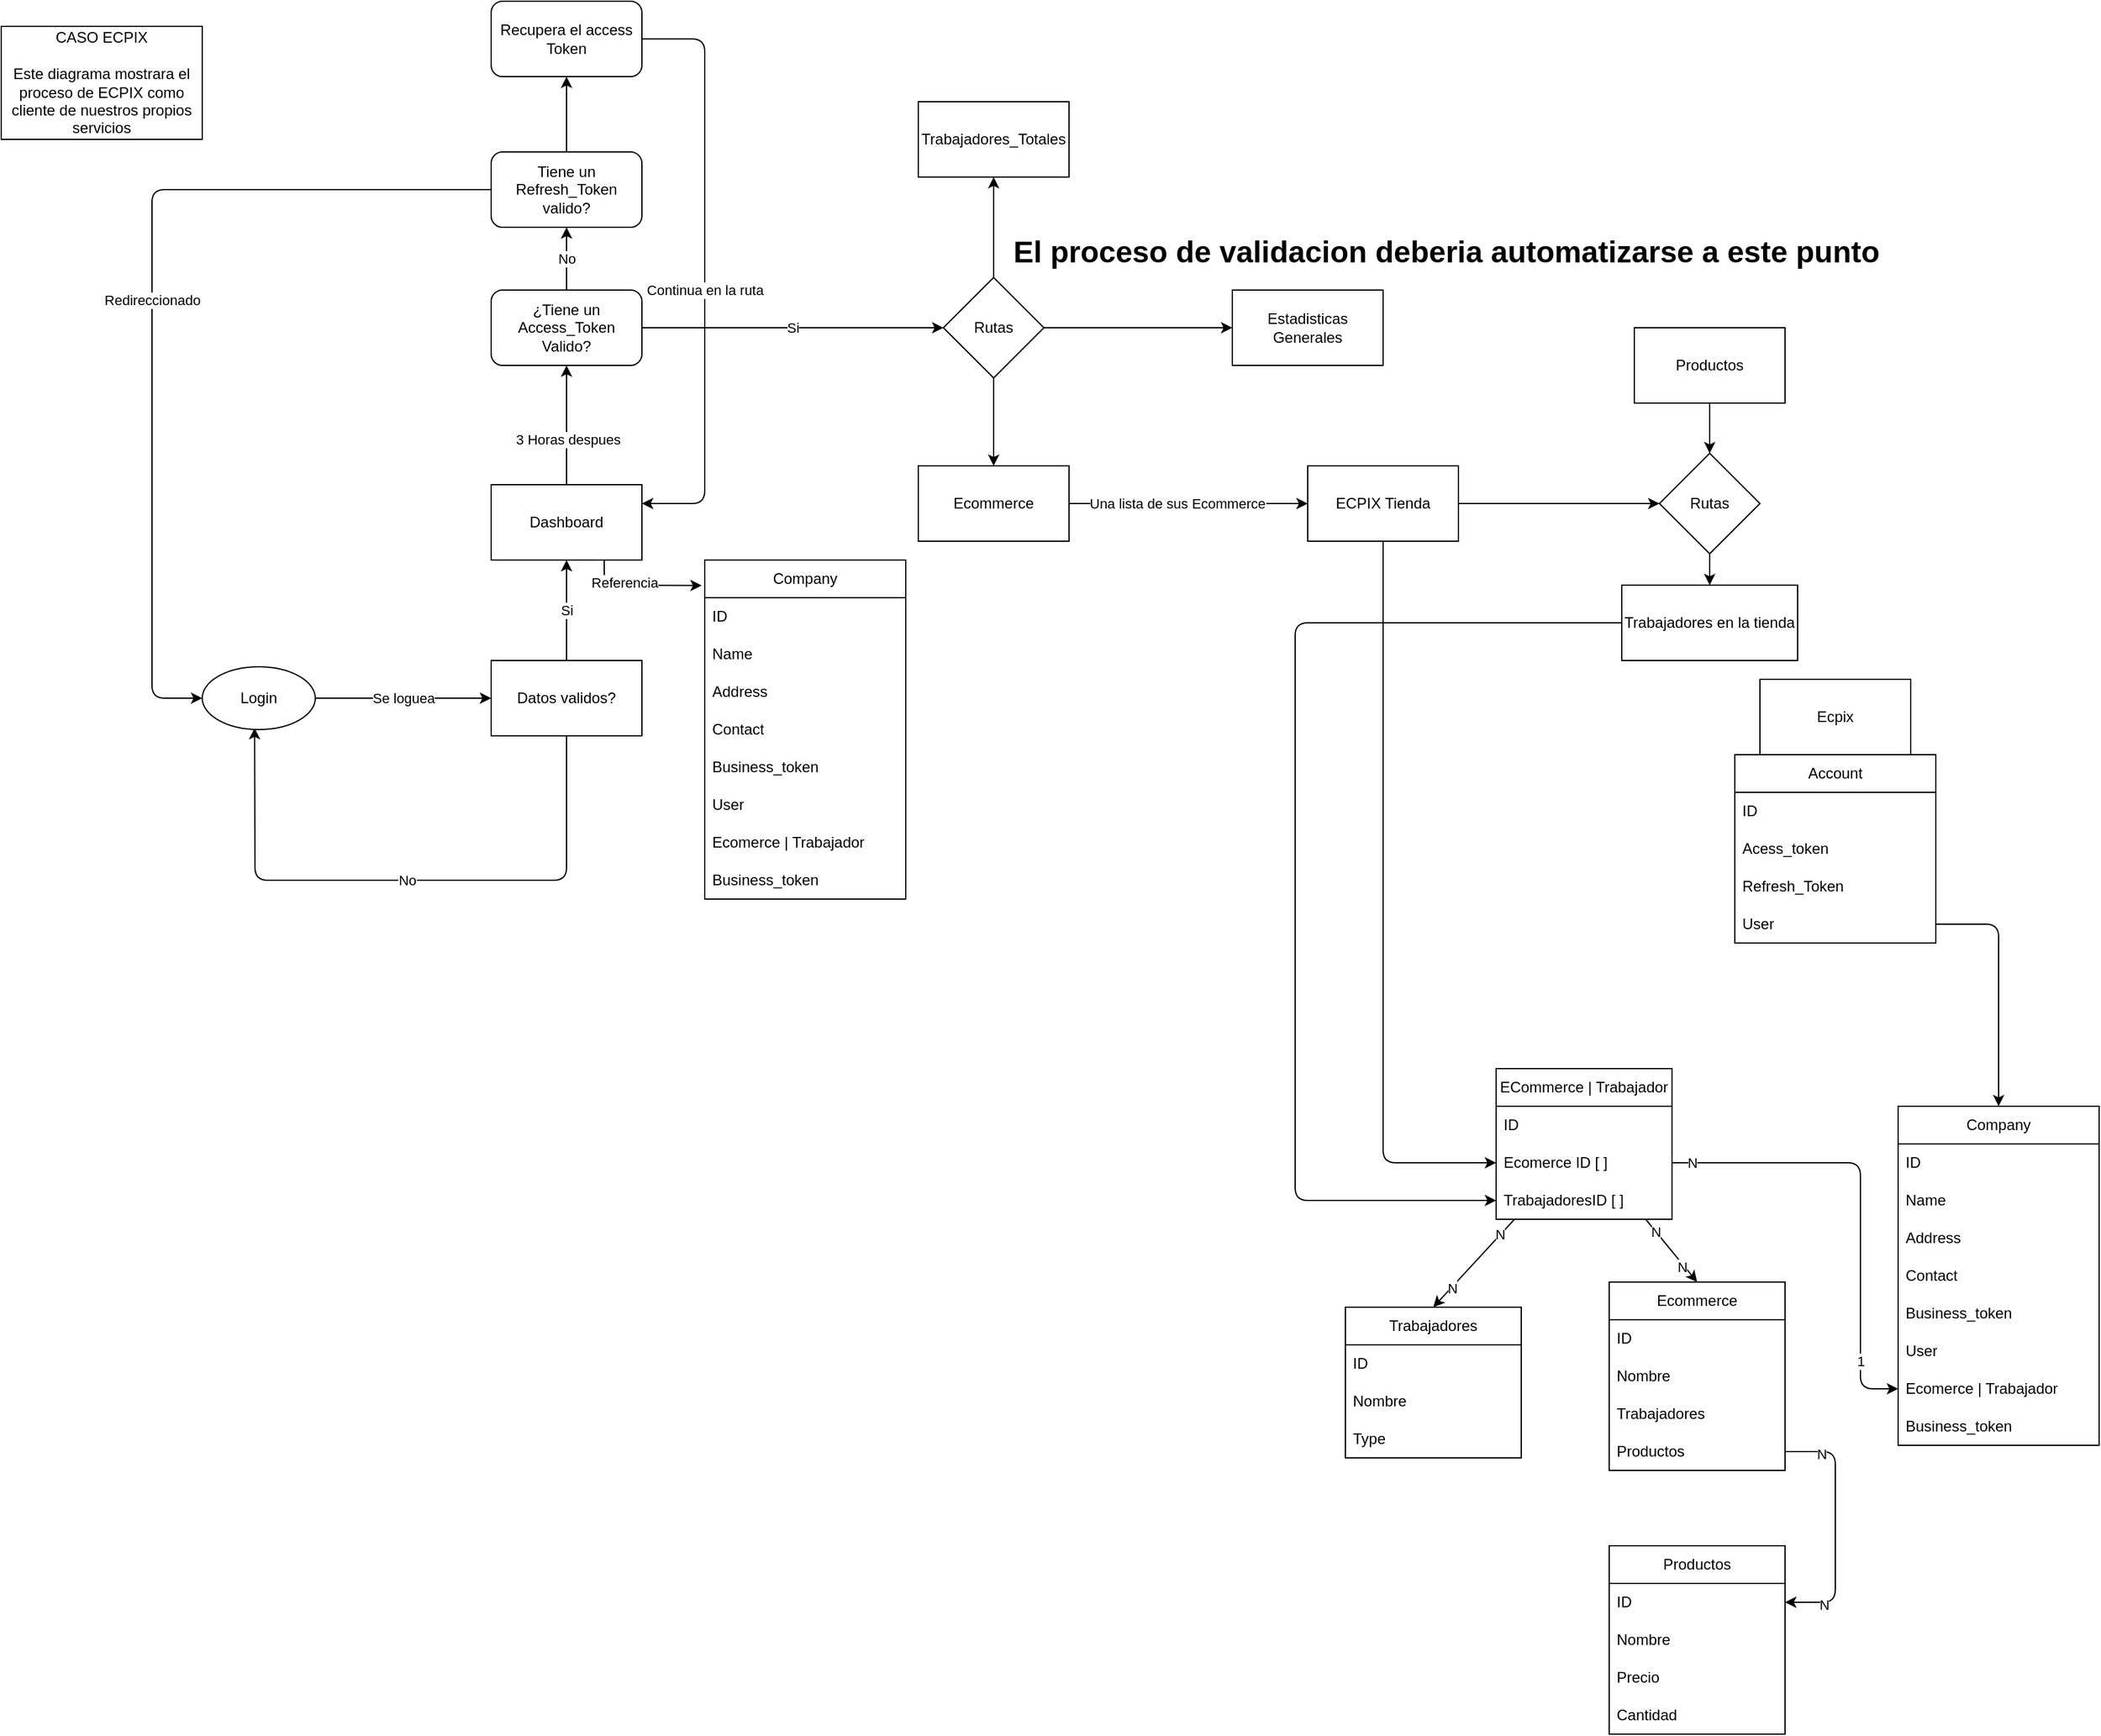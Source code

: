 <mxfile>
    <diagram id="ZExrbsLXco8p7pr_IWWd" name="Page-1">
        <mxGraphModel dx="2710" dy="1712" grid="1" gridSize="10" guides="1" tooltips="1" connect="1" arrows="1" fold="1" page="0" pageScale="1" pageWidth="850" pageHeight="1100" math="0" shadow="0">
            <root>
                <mxCell id="0"/>
                <mxCell id="1" parent="0"/>
                <mxCell id="4" value="CASO ECPIX&lt;br&gt;&lt;br&gt;Este diagrama mostrara el proceso de ECPIX como cliente de nuestros propios servicios" style="rounded=0;whiteSpace=wrap;html=1;" vertex="1" parent="1">
                    <mxGeometry y="-80" width="160" height="90" as="geometry"/>
                </mxCell>
                <mxCell id="10" value="Se loguea" style="edgeStyle=none;html=1;exitX=1;exitY=0.5;exitDx=0;exitDy=0;" edge="1" parent="1" source="79" target="9">
                    <mxGeometry relative="1" as="geometry">
                        <mxPoint x="270" y="455" as="sourcePoint"/>
                    </mxGeometry>
                </mxCell>
                <mxCell id="11" value="No" style="edgeStyle=none;html=1;entryX=0.463;entryY=0.976;entryDx=0;entryDy=0;entryPerimeter=0;" edge="1" parent="1" source="9" target="79">
                    <mxGeometry relative="1" as="geometry">
                        <mxPoint x="202.02" y="470" as="targetPoint"/>
                        <Array as="points">
                            <mxPoint x="450" y="600"/>
                            <mxPoint x="202" y="600"/>
                        </Array>
                    </mxGeometry>
                </mxCell>
                <mxCell id="13" value="Si" style="edgeStyle=none;html=1;" edge="1" parent="1" source="9" target="12">
                    <mxGeometry relative="1" as="geometry"/>
                </mxCell>
                <mxCell id="9" value="Datos validos?" style="whiteSpace=wrap;html=1;rounded=0;" vertex="1" parent="1">
                    <mxGeometry x="390" y="425" width="120" height="60" as="geometry"/>
                </mxCell>
                <mxCell id="81" style="edgeStyle=none;html=1;entryX=0.5;entryY=1;entryDx=0;entryDy=0;" edge="1" parent="1" source="12" target="80">
                    <mxGeometry relative="1" as="geometry"/>
                </mxCell>
                <mxCell id="83" value="3 Horas despues" style="edgeLabel;html=1;align=center;verticalAlign=middle;resizable=0;points=[];" vertex="1" connectable="0" parent="81">
                    <mxGeometry x="-0.242" y="-1" relative="1" as="geometry">
                        <mxPoint as="offset"/>
                    </mxGeometry>
                </mxCell>
                <mxCell id="183" style="edgeStyle=none;html=1;entryX=-0.015;entryY=0.075;entryDx=0;entryDy=0;exitX=0.75;exitY=1;exitDx=0;exitDy=0;entryPerimeter=0;" edge="1" parent="1" source="12" target="185">
                    <mxGeometry relative="1" as="geometry">
                        <mxPoint x="550.0" y="365" as="targetPoint"/>
                        <Array as="points">
                            <mxPoint x="480" y="365"/>
                        </Array>
                    </mxGeometry>
                </mxCell>
                <mxCell id="184" value="Referencia" style="edgeLabel;html=1;align=center;verticalAlign=middle;resizable=0;points=[];" vertex="1" connectable="0" parent="183">
                    <mxGeometry x="-0.26" y="2" relative="1" as="geometry">
                        <mxPoint as="offset"/>
                    </mxGeometry>
                </mxCell>
                <mxCell id="12" value="Dashboard" style="whiteSpace=wrap;html=1;rounded=0;" vertex="1" parent="1">
                    <mxGeometry x="390" y="285" width="120" height="60" as="geometry"/>
                </mxCell>
                <mxCell id="18" value="Ecpix" style="whiteSpace=wrap;html=1;rounded=0;" vertex="1" parent="1">
                    <mxGeometry x="1400" y="440" width="120" height="60" as="geometry"/>
                </mxCell>
                <mxCell id="26" style="edgeStyle=none;html=1;entryX=0.5;entryY=1;entryDx=0;entryDy=0;" edge="1" parent="1" source="25" target="27">
                    <mxGeometry relative="1" as="geometry">
                        <mxPoint x="740" y="60" as="targetPoint"/>
                    </mxGeometry>
                </mxCell>
                <mxCell id="28" style="edgeStyle=none;html=1;entryX=0.5;entryY=0;entryDx=0;entryDy=0;" edge="1" parent="1" source="25" target="29">
                    <mxGeometry relative="1" as="geometry">
                        <mxPoint x="740" y="270" as="targetPoint"/>
                    </mxGeometry>
                </mxCell>
                <mxCell id="31" style="edgeStyle=none;html=1;entryX=0;entryY=0.5;entryDx=0;entryDy=0;" edge="1" parent="1" source="25" target="32">
                    <mxGeometry relative="1" as="geometry">
                        <mxPoint x="910" y="140" as="targetPoint"/>
                    </mxGeometry>
                </mxCell>
                <mxCell id="25" value="Rutas" style="rhombus;whiteSpace=wrap;html=1;" vertex="1" parent="1">
                    <mxGeometry x="750" y="120" width="80" height="80" as="geometry"/>
                </mxCell>
                <mxCell id="27" value="Trabajadores_Totales" style="rounded=0;whiteSpace=wrap;html=1;" vertex="1" parent="1">
                    <mxGeometry x="730" y="-20" width="120" height="60" as="geometry"/>
                </mxCell>
                <mxCell id="96" style="edgeStyle=none;html=1;entryX=0;entryY=0.5;entryDx=0;entryDy=0;" edge="1" parent="1" source="29" target="97">
                    <mxGeometry relative="1" as="geometry">
                        <mxPoint x="1090" y="300" as="targetPoint"/>
                    </mxGeometry>
                </mxCell>
                <mxCell id="126" value="Una lista de sus Ecommerce" style="edgeLabel;html=1;align=center;verticalAlign=middle;resizable=0;points=[];" vertex="1" connectable="0" parent="96">
                    <mxGeometry x="-0.354" relative="1" as="geometry">
                        <mxPoint x="24" as="offset"/>
                    </mxGeometry>
                </mxCell>
                <mxCell id="102" style="edgeStyle=none;html=1;entryX=0;entryY=0.5;entryDx=0;entryDy=0;exitX=0.5;exitY=1;exitDx=0;exitDy=0;" edge="1" parent="1" source="97" target="103">
                    <mxGeometry relative="1" as="geometry">
                        <Array as="points">
                            <mxPoint x="1100" y="825"/>
                        </Array>
                    </mxGeometry>
                </mxCell>
                <mxCell id="29" value="Ecommerce" style="rounded=0;whiteSpace=wrap;html=1;" vertex="1" parent="1">
                    <mxGeometry x="730" y="270" width="120" height="60" as="geometry"/>
                </mxCell>
                <mxCell id="32" value="Estadisticas Generales" style="rounded=0;whiteSpace=wrap;html=1;" vertex="1" parent="1">
                    <mxGeometry x="980" y="130" width="120" height="60" as="geometry"/>
                </mxCell>
                <mxCell id="38" value="Trabajadores" style="swimlane;fontStyle=0;childLayout=stackLayout;horizontal=1;startSize=30;horizontalStack=0;resizeParent=1;resizeParentMax=0;resizeLast=0;collapsible=1;marginBottom=0;whiteSpace=wrap;html=1;" vertex="1" parent="1">
                    <mxGeometry x="1070" y="940" width="140" height="120" as="geometry"/>
                </mxCell>
                <mxCell id="39" value="ID&lt;br&gt;" style="text;strokeColor=none;fillColor=none;align=left;verticalAlign=middle;spacingLeft=4;spacingRight=4;overflow=hidden;points=[[0,0.5],[1,0.5]];portConstraint=eastwest;rotatable=0;whiteSpace=wrap;html=1;" vertex="1" parent="38">
                    <mxGeometry y="30" width="140" height="30" as="geometry"/>
                </mxCell>
                <mxCell id="40" value="Nombre" style="text;strokeColor=none;fillColor=none;align=left;verticalAlign=middle;spacingLeft=4;spacingRight=4;overflow=hidden;points=[[0,0.5],[1,0.5]];portConstraint=eastwest;rotatable=0;whiteSpace=wrap;html=1;" vertex="1" parent="38">
                    <mxGeometry y="60" width="140" height="30" as="geometry"/>
                </mxCell>
                <mxCell id="41" value="Type" style="text;strokeColor=none;fillColor=none;align=left;verticalAlign=middle;spacingLeft=4;spacingRight=4;overflow=hidden;points=[[0,0.5],[1,0.5]];portConstraint=eastwest;rotatable=0;whiteSpace=wrap;html=1;" vertex="1" parent="38">
                    <mxGeometry y="90" width="140" height="30" as="geometry"/>
                </mxCell>
                <mxCell id="42" value="Account" style="swimlane;fontStyle=0;childLayout=stackLayout;horizontal=1;startSize=30;horizontalStack=0;resizeParent=1;resizeParentMax=0;resizeLast=0;collapsible=1;marginBottom=0;whiteSpace=wrap;html=1;" vertex="1" parent="1">
                    <mxGeometry x="1380" y="500" width="160" height="150" as="geometry"/>
                </mxCell>
                <mxCell id="43" value="ID" style="text;strokeColor=none;fillColor=none;align=left;verticalAlign=middle;spacingLeft=4;spacingRight=4;overflow=hidden;points=[[0,0.5],[1,0.5]];portConstraint=eastwest;rotatable=0;whiteSpace=wrap;html=1;" vertex="1" parent="42">
                    <mxGeometry y="30" width="160" height="30" as="geometry"/>
                </mxCell>
                <mxCell id="44" value="Acess_token" style="text;strokeColor=none;fillColor=none;align=left;verticalAlign=middle;spacingLeft=4;spacingRight=4;overflow=hidden;points=[[0,0.5],[1,0.5]];portConstraint=eastwest;rotatable=0;whiteSpace=wrap;html=1;" vertex="1" parent="42">
                    <mxGeometry y="60" width="160" height="30" as="geometry"/>
                </mxCell>
                <mxCell id="45" value="Refresh_Token" style="text;strokeColor=none;fillColor=none;align=left;verticalAlign=middle;spacingLeft=4;spacingRight=4;overflow=hidden;points=[[0,0.5],[1,0.5]];portConstraint=eastwest;rotatable=0;whiteSpace=wrap;html=1;" vertex="1" parent="42">
                    <mxGeometry y="90" width="160" height="30" as="geometry"/>
                </mxCell>
                <mxCell id="47" value="User" style="text;strokeColor=none;fillColor=none;align=left;verticalAlign=middle;spacingLeft=4;spacingRight=4;overflow=hidden;points=[[0,0.5],[1,0.5]];portConstraint=eastwest;rotatable=0;whiteSpace=wrap;html=1;" vertex="1" parent="42">
                    <mxGeometry y="120" width="160" height="30" as="geometry"/>
                </mxCell>
                <mxCell id="53" value="Ecommerce" style="swimlane;fontStyle=0;childLayout=stackLayout;horizontal=1;startSize=30;horizontalStack=0;resizeParent=1;resizeParentMax=0;resizeLast=0;collapsible=1;marginBottom=0;whiteSpace=wrap;html=1;" vertex="1" parent="1">
                    <mxGeometry x="1280" y="920" width="140" height="150" as="geometry"/>
                </mxCell>
                <mxCell id="54" value="ID&lt;br&gt;" style="text;strokeColor=none;fillColor=none;align=left;verticalAlign=middle;spacingLeft=4;spacingRight=4;overflow=hidden;points=[[0,0.5],[1,0.5]];portConstraint=eastwest;rotatable=0;whiteSpace=wrap;html=1;" vertex="1" parent="53">
                    <mxGeometry y="30" width="140" height="30" as="geometry"/>
                </mxCell>
                <mxCell id="55" value="Nombre" style="text;strokeColor=none;fillColor=none;align=left;verticalAlign=middle;spacingLeft=4;spacingRight=4;overflow=hidden;points=[[0,0.5],[1,0.5]];portConstraint=eastwest;rotatable=0;whiteSpace=wrap;html=1;" vertex="1" parent="53">
                    <mxGeometry y="60" width="140" height="30" as="geometry"/>
                </mxCell>
                <mxCell id="56" value="Trabajadores" style="text;strokeColor=none;fillColor=none;align=left;verticalAlign=middle;spacingLeft=4;spacingRight=4;overflow=hidden;points=[[0,0.5],[1,0.5]];portConstraint=eastwest;rotatable=0;whiteSpace=wrap;html=1;" vertex="1" parent="53">
                    <mxGeometry y="90" width="140" height="30" as="geometry"/>
                </mxCell>
                <mxCell id="123" value="Productos" style="text;strokeColor=none;fillColor=none;align=left;verticalAlign=middle;spacingLeft=4;spacingRight=4;overflow=hidden;points=[[0,0.5],[1,0.5]];portConstraint=eastwest;rotatable=0;whiteSpace=wrap;html=1;" vertex="1" parent="53">
                    <mxGeometry y="120" width="140" height="30" as="geometry"/>
                </mxCell>
                <mxCell id="72" style="edgeStyle=none;html=1;entryX=0.5;entryY=0;entryDx=0;entryDy=0;" edge="1" parent="1" source="68" target="53">
                    <mxGeometry relative="1" as="geometry"/>
                </mxCell>
                <mxCell id="165" value="N" style="edgeLabel;html=1;align=center;verticalAlign=middle;resizable=0;points=[];" vertex="1" connectable="0" parent="72">
                    <mxGeometry x="-0.616" relative="1" as="geometry">
                        <mxPoint as="offset"/>
                    </mxGeometry>
                </mxCell>
                <mxCell id="166" value="N" style="edgeLabel;html=1;align=center;verticalAlign=middle;resizable=0;points=[];" vertex="1" connectable="0" parent="72">
                    <mxGeometry x="0.488" y="-2" relative="1" as="geometry">
                        <mxPoint y="-1" as="offset"/>
                    </mxGeometry>
                </mxCell>
                <mxCell id="73" style="edgeStyle=none;html=1;entryX=0.5;entryY=0;entryDx=0;entryDy=0;" edge="1" parent="1" source="68" target="38">
                    <mxGeometry relative="1" as="geometry"/>
                </mxCell>
                <mxCell id="163" value="N" style="edgeLabel;html=1;align=center;verticalAlign=middle;resizable=0;points=[];" vertex="1" connectable="0" parent="73">
                    <mxGeometry x="0.551" relative="1" as="geometry">
                        <mxPoint as="offset"/>
                    </mxGeometry>
                </mxCell>
                <mxCell id="164" value="N" style="edgeLabel;html=1;align=center;verticalAlign=middle;resizable=0;points=[];" vertex="1" connectable="0" parent="73">
                    <mxGeometry x="-0.662" relative="1" as="geometry">
                        <mxPoint x="-1" as="offset"/>
                    </mxGeometry>
                </mxCell>
                <mxCell id="74" style="edgeStyle=none;html=1;entryX=0;entryY=0.5;entryDx=0;entryDy=0;exitX=1;exitY=0.5;exitDx=0;exitDy=0;" edge="1" parent="1" source="103" target="156">
                    <mxGeometry relative="1" as="geometry">
                        <mxPoint x="1470" y="770" as="targetPoint"/>
                        <Array as="points">
                            <mxPoint x="1480" y="825"/>
                            <mxPoint x="1480" y="1005"/>
                        </Array>
                    </mxGeometry>
                </mxCell>
                <mxCell id="161" value="N" style="edgeLabel;html=1;align=center;verticalAlign=middle;resizable=0;points=[];" vertex="1" connectable="0" parent="74">
                    <mxGeometry x="-0.911" relative="1" as="geometry">
                        <mxPoint as="offset"/>
                    </mxGeometry>
                </mxCell>
                <mxCell id="162" value="1" style="edgeLabel;html=1;align=center;verticalAlign=middle;resizable=0;points=[];" vertex="1" connectable="0" parent="74">
                    <mxGeometry x="0.711" relative="1" as="geometry">
                        <mxPoint as="offset"/>
                    </mxGeometry>
                </mxCell>
                <mxCell id="68" value="ECommerce | Trabajador" style="swimlane;fontStyle=0;childLayout=stackLayout;horizontal=1;startSize=30;horizontalStack=0;resizeParent=1;resizeParentMax=0;resizeLast=0;collapsible=1;marginBottom=0;whiteSpace=wrap;html=1;" vertex="1" parent="1">
                    <mxGeometry x="1190" y="750" width="140" height="120" as="geometry"/>
                </mxCell>
                <mxCell id="69" value="ID" style="text;strokeColor=none;fillColor=none;align=left;verticalAlign=middle;spacingLeft=4;spacingRight=4;overflow=hidden;points=[[0,0.5],[1,0.5]];portConstraint=eastwest;rotatable=0;whiteSpace=wrap;html=1;" vertex="1" parent="68">
                    <mxGeometry y="30" width="140" height="30" as="geometry"/>
                </mxCell>
                <mxCell id="103" value="Ecomerce ID [ ]" style="text;strokeColor=none;fillColor=none;align=left;verticalAlign=middle;spacingLeft=4;spacingRight=4;overflow=hidden;points=[[0,0.5],[1,0.5]];portConstraint=eastwest;rotatable=0;whiteSpace=wrap;html=1;" vertex="1" parent="68">
                    <mxGeometry y="60" width="140" height="30" as="geometry"/>
                </mxCell>
                <mxCell id="70" value="TrabajadoresID [ ]" style="text;strokeColor=none;fillColor=none;align=left;verticalAlign=middle;spacingLeft=4;spacingRight=4;overflow=hidden;points=[[0,0.5],[1,0.5]];portConstraint=eastwest;rotatable=0;whiteSpace=wrap;html=1;" vertex="1" parent="68">
                    <mxGeometry y="90" width="140" height="30" as="geometry"/>
                </mxCell>
                <mxCell id="79" value="Login" style="ellipse;whiteSpace=wrap;html=1;" vertex="1" parent="1">
                    <mxGeometry x="160" y="430" width="90" height="50" as="geometry"/>
                </mxCell>
                <mxCell id="82" value="Redireccionado" style="edgeStyle=none;html=1;entryX=0;entryY=0.5;entryDx=0;entryDy=0;exitX=0;exitY=0.5;exitDx=0;exitDy=0;" edge="1" parent="1" source="87" target="79">
                    <mxGeometry relative="1" as="geometry">
                        <mxPoint x="450" y="50" as="targetPoint"/>
                        <Array as="points">
                            <mxPoint x="120" y="50"/>
                            <mxPoint x="120" y="455"/>
                        </Array>
                    </mxGeometry>
                </mxCell>
                <mxCell id="86" value="No" style="edgeStyle=none;html=1;entryX=0.5;entryY=1;entryDx=0;entryDy=0;" edge="1" parent="1" source="80" target="87">
                    <mxGeometry relative="1" as="geometry">
                        <mxPoint x="450" y="70" as="targetPoint"/>
                        <mxPoint as="offset"/>
                    </mxGeometry>
                </mxCell>
                <mxCell id="94" value="Si" style="edgeStyle=none;html=1;exitX=1;exitY=0.5;exitDx=0;exitDy=0;entryX=0;entryY=0.5;entryDx=0;entryDy=0;" edge="1" parent="1" source="80" target="25">
                    <mxGeometry relative="1" as="geometry">
                        <mxPoint x="660" y="160" as="targetPoint"/>
                        <mxPoint x="650" y="140" as="sourcePoint"/>
                    </mxGeometry>
                </mxCell>
                <mxCell id="80" value="¿Tiene un Access_Token Valido?" style="rounded=1;whiteSpace=wrap;html=1;" vertex="1" parent="1">
                    <mxGeometry x="390" y="130" width="120" height="60" as="geometry"/>
                </mxCell>
                <mxCell id="89" style="edgeStyle=none;html=1;" edge="1" parent="1" source="87">
                    <mxGeometry relative="1" as="geometry">
                        <mxPoint x="450" y="-40" as="targetPoint"/>
                    </mxGeometry>
                </mxCell>
                <mxCell id="87" value="Tiene un Refresh_Token valido?" style="rounded=1;whiteSpace=wrap;html=1;" vertex="1" parent="1">
                    <mxGeometry x="390" y="20" width="120" height="60" as="geometry"/>
                </mxCell>
                <mxCell id="91" style="edgeStyle=none;html=1;entryX=1;entryY=0.25;entryDx=0;entryDy=0;" edge="1" parent="1" source="90" target="12">
                    <mxGeometry relative="1" as="geometry">
                        <Array as="points">
                            <mxPoint x="560" y="-70"/>
                            <mxPoint x="560" y="300"/>
                        </Array>
                    </mxGeometry>
                </mxCell>
                <mxCell id="92" value="Continua en la ruta" style="edgeLabel;html=1;align=center;verticalAlign=middle;resizable=0;points=[];" vertex="1" connectable="0" parent="91">
                    <mxGeometry x="0.064" relative="1" as="geometry">
                        <mxPoint as="offset"/>
                    </mxGeometry>
                </mxCell>
                <mxCell id="90" value="Recupera el access Token" style="rounded=1;whiteSpace=wrap;html=1;" vertex="1" parent="1">
                    <mxGeometry x="390" y="-100" width="120" height="60" as="geometry"/>
                </mxCell>
                <mxCell id="101" style="edgeStyle=none;html=1;entryX=0;entryY=0.5;entryDx=0;entryDy=0;" edge="1" parent="1" source="97" target="128">
                    <mxGeometry relative="1" as="geometry">
                        <mxPoint x="1250" y="280" as="targetPoint"/>
                    </mxGeometry>
                </mxCell>
                <mxCell id="97" value="ECPIX Tienda" style="whiteSpace=wrap;html=1;rounded=0;" vertex="1" parent="1">
                    <mxGeometry x="1040" y="270" width="120" height="60" as="geometry"/>
                </mxCell>
                <mxCell id="122" style="edgeStyle=none;html=1;entryX=0;entryY=0.5;entryDx=0;entryDy=0;exitX=0;exitY=0.5;exitDx=0;exitDy=0;" edge="1" parent="1" source="100" target="70">
                    <mxGeometry relative="1" as="geometry">
                        <mxPoint x="1270" y="390" as="sourcePoint"/>
                        <Array as="points">
                            <mxPoint x="1030" y="395"/>
                            <mxPoint x="1030" y="855"/>
                        </Array>
                    </mxGeometry>
                </mxCell>
                <mxCell id="100" value="Trabajadores en la tienda" style="whiteSpace=wrap;html=1;rounded=0;" vertex="1" parent="1">
                    <mxGeometry x="1290" y="365" width="140" height="60" as="geometry"/>
                </mxCell>
                <mxCell id="125" value="El proceso de validacion deberia automatizarse a este punto" style="text;strokeColor=none;fillColor=none;html=1;fontSize=24;fontStyle=1;verticalAlign=middle;align=center;" vertex="1" parent="1">
                    <mxGeometry x="1100" y="80" width="100" height="40" as="geometry"/>
                </mxCell>
                <mxCell id="131" style="edgeStyle=none;html=1;entryX=0.5;entryY=0;entryDx=0;entryDy=0;" edge="1" parent="1" source="127" target="128">
                    <mxGeometry relative="1" as="geometry"/>
                </mxCell>
                <mxCell id="127" value="Productos" style="rounded=0;whiteSpace=wrap;html=1;" vertex="1" parent="1">
                    <mxGeometry x="1300" y="160" width="120" height="60" as="geometry"/>
                </mxCell>
                <mxCell id="130" style="edgeStyle=none;html=1;" edge="1" parent="1" source="128" target="100">
                    <mxGeometry relative="1" as="geometry"/>
                </mxCell>
                <mxCell id="128" value="Rutas" style="rhombus;whiteSpace=wrap;html=1;" vertex="1" parent="1">
                    <mxGeometry x="1320" y="260" width="80" height="80" as="geometry"/>
                </mxCell>
                <mxCell id="132" value="Productos" style="swimlane;fontStyle=0;childLayout=stackLayout;horizontal=1;startSize=30;horizontalStack=0;resizeParent=1;resizeParentMax=0;resizeLast=0;collapsible=1;marginBottom=0;whiteSpace=wrap;html=1;" vertex="1" parent="1">
                    <mxGeometry x="1280" y="1130" width="140" height="150" as="geometry"/>
                </mxCell>
                <mxCell id="133" value="ID&lt;br&gt;" style="text;strokeColor=none;fillColor=none;align=left;verticalAlign=middle;spacingLeft=4;spacingRight=4;overflow=hidden;points=[[0,0.5],[1,0.5]];portConstraint=eastwest;rotatable=0;whiteSpace=wrap;html=1;" vertex="1" parent="132">
                    <mxGeometry y="30" width="140" height="30" as="geometry"/>
                </mxCell>
                <mxCell id="134" value="Nombre" style="text;strokeColor=none;fillColor=none;align=left;verticalAlign=middle;spacingLeft=4;spacingRight=4;overflow=hidden;points=[[0,0.5],[1,0.5]];portConstraint=eastwest;rotatable=0;whiteSpace=wrap;html=1;" vertex="1" parent="132">
                    <mxGeometry y="60" width="140" height="30" as="geometry"/>
                </mxCell>
                <mxCell id="135" value="Precio" style="text;strokeColor=none;fillColor=none;align=left;verticalAlign=middle;spacingLeft=4;spacingRight=4;overflow=hidden;points=[[0,0.5],[1,0.5]];portConstraint=eastwest;rotatable=0;whiteSpace=wrap;html=1;" vertex="1" parent="132">
                    <mxGeometry y="90" width="140" height="30" as="geometry"/>
                </mxCell>
                <mxCell id="136" value="Cantidad" style="text;strokeColor=none;fillColor=none;align=left;verticalAlign=middle;spacingLeft=4;spacingRight=4;overflow=hidden;points=[[0,0.5],[1,0.5]];portConstraint=eastwest;rotatable=0;whiteSpace=wrap;html=1;" vertex="1" parent="132">
                    <mxGeometry y="120" width="140" height="30" as="geometry"/>
                </mxCell>
                <mxCell id="149" style="edgeStyle=none;html=1;entryX=1;entryY=0.5;entryDx=0;entryDy=0;" edge="1" parent="1" source="123" target="133">
                    <mxGeometry relative="1" as="geometry">
                        <Array as="points">
                            <mxPoint x="1460" y="1055"/>
                            <mxPoint x="1460" y="1175"/>
                        </Array>
                    </mxGeometry>
                </mxCell>
                <mxCell id="167" value="N" style="edgeLabel;html=1;align=center;verticalAlign=middle;resizable=0;points=[];" vertex="1" connectable="0" parent="149">
                    <mxGeometry x="-0.717" y="-2" relative="1" as="geometry">
                        <mxPoint as="offset"/>
                    </mxGeometry>
                </mxCell>
                <mxCell id="168" value="N" style="edgeLabel;html=1;align=center;verticalAlign=middle;resizable=0;points=[];" vertex="1" connectable="0" parent="149">
                    <mxGeometry x="0.692" y="2" relative="1" as="geometry">
                        <mxPoint as="offset"/>
                    </mxGeometry>
                </mxCell>
                <mxCell id="150" value="Company" style="swimlane;fontStyle=0;childLayout=stackLayout;horizontal=1;startSize=30;horizontalStack=0;resizeParent=1;resizeParentMax=0;resizeLast=0;collapsible=1;marginBottom=0;whiteSpace=wrap;html=1;" vertex="1" parent="1">
                    <mxGeometry x="1510" y="780" width="160" height="270" as="geometry"/>
                </mxCell>
                <mxCell id="151" value="ID" style="text;strokeColor=none;fillColor=none;align=left;verticalAlign=middle;spacingLeft=4;spacingRight=4;overflow=hidden;points=[[0,0.5],[1,0.5]];portConstraint=eastwest;rotatable=0;whiteSpace=wrap;html=1;" vertex="1" parent="150">
                    <mxGeometry y="30" width="160" height="30" as="geometry"/>
                </mxCell>
                <mxCell id="169" value="Name" style="text;strokeColor=none;fillColor=none;align=left;verticalAlign=middle;spacingLeft=4;spacingRight=4;overflow=hidden;points=[[0,0.5],[1,0.5]];portConstraint=eastwest;rotatable=0;whiteSpace=wrap;html=1;" vertex="1" parent="150">
                    <mxGeometry y="60" width="160" height="30" as="geometry"/>
                </mxCell>
                <mxCell id="170" value="Address" style="text;strokeColor=none;fillColor=none;align=left;verticalAlign=middle;spacingLeft=4;spacingRight=4;overflow=hidden;points=[[0,0.5],[1,0.5]];portConstraint=eastwest;rotatable=0;whiteSpace=wrap;html=1;" vertex="1" parent="150">
                    <mxGeometry y="90" width="160" height="30" as="geometry"/>
                </mxCell>
                <mxCell id="171" value="Contact" style="text;strokeColor=none;fillColor=none;align=left;verticalAlign=middle;spacingLeft=4;spacingRight=4;overflow=hidden;points=[[0,0.5],[1,0.5]];portConstraint=eastwest;rotatable=0;whiteSpace=wrap;html=1;" vertex="1" parent="150">
                    <mxGeometry y="120" width="160" height="30" as="geometry"/>
                </mxCell>
                <mxCell id="154" value="Business_token" style="text;strokeColor=none;fillColor=none;align=left;verticalAlign=middle;spacingLeft=4;spacingRight=4;overflow=hidden;points=[[0,0.5],[1,0.5]];portConstraint=eastwest;rotatable=0;whiteSpace=wrap;html=1;" vertex="1" parent="150">
                    <mxGeometry y="150" width="160" height="30" as="geometry"/>
                </mxCell>
                <mxCell id="155" value="User" style="text;strokeColor=none;fillColor=none;align=left;verticalAlign=middle;spacingLeft=4;spacingRight=4;overflow=hidden;points=[[0,0.5],[1,0.5]];portConstraint=eastwest;rotatable=0;whiteSpace=wrap;html=1;" vertex="1" parent="150">
                    <mxGeometry y="180" width="160" height="30" as="geometry"/>
                </mxCell>
                <mxCell id="156" value="Ecomerce | Trabajador" style="text;strokeColor=none;fillColor=none;align=left;verticalAlign=middle;spacingLeft=4;spacingRight=4;overflow=hidden;points=[[0,0.5],[1,0.5]];portConstraint=eastwest;rotatable=0;whiteSpace=wrap;html=1;" vertex="1" parent="150">
                    <mxGeometry y="210" width="160" height="30" as="geometry"/>
                </mxCell>
                <mxCell id="159" value="Business_token" style="text;strokeColor=none;fillColor=none;align=left;verticalAlign=middle;spacingLeft=4;spacingRight=4;overflow=hidden;points=[[0,0.5],[1,0.5]];portConstraint=eastwest;rotatable=0;whiteSpace=wrap;html=1;" vertex="1" parent="150">
                    <mxGeometry y="240" width="160" height="30" as="geometry"/>
                </mxCell>
                <mxCell id="157" style="edgeStyle=none;html=1;entryX=0.5;entryY=0;entryDx=0;entryDy=0;exitX=1;exitY=0.5;exitDx=0;exitDy=0;" edge="1" parent="1" source="47" target="150">
                    <mxGeometry relative="1" as="geometry">
                        <Array as="points">
                            <mxPoint x="1590" y="635"/>
                        </Array>
                    </mxGeometry>
                </mxCell>
                <mxCell id="185" value="Company" style="swimlane;fontStyle=0;childLayout=stackLayout;horizontal=1;startSize=30;horizontalStack=0;resizeParent=1;resizeParentMax=0;resizeLast=0;collapsible=1;marginBottom=0;whiteSpace=wrap;html=1;" vertex="1" parent="1">
                    <mxGeometry x="560" y="345" width="160" height="270" as="geometry"/>
                </mxCell>
                <mxCell id="186" value="ID" style="text;strokeColor=none;fillColor=none;align=left;verticalAlign=middle;spacingLeft=4;spacingRight=4;overflow=hidden;points=[[0,0.5],[1,0.5]];portConstraint=eastwest;rotatable=0;whiteSpace=wrap;html=1;" vertex="1" parent="185">
                    <mxGeometry y="30" width="160" height="30" as="geometry"/>
                </mxCell>
                <mxCell id="187" value="Name" style="text;strokeColor=none;fillColor=none;align=left;verticalAlign=middle;spacingLeft=4;spacingRight=4;overflow=hidden;points=[[0,0.5],[1,0.5]];portConstraint=eastwest;rotatable=0;whiteSpace=wrap;html=1;" vertex="1" parent="185">
                    <mxGeometry y="60" width="160" height="30" as="geometry"/>
                </mxCell>
                <mxCell id="188" value="Address" style="text;strokeColor=none;fillColor=none;align=left;verticalAlign=middle;spacingLeft=4;spacingRight=4;overflow=hidden;points=[[0,0.5],[1,0.5]];portConstraint=eastwest;rotatable=0;whiteSpace=wrap;html=1;" vertex="1" parent="185">
                    <mxGeometry y="90" width="160" height="30" as="geometry"/>
                </mxCell>
                <mxCell id="189" value="Contact" style="text;strokeColor=none;fillColor=none;align=left;verticalAlign=middle;spacingLeft=4;spacingRight=4;overflow=hidden;points=[[0,0.5],[1,0.5]];portConstraint=eastwest;rotatable=0;whiteSpace=wrap;html=1;" vertex="1" parent="185">
                    <mxGeometry y="120" width="160" height="30" as="geometry"/>
                </mxCell>
                <mxCell id="190" value="Business_token" style="text;strokeColor=none;fillColor=none;align=left;verticalAlign=middle;spacingLeft=4;spacingRight=4;overflow=hidden;points=[[0,0.5],[1,0.5]];portConstraint=eastwest;rotatable=0;whiteSpace=wrap;html=1;" vertex="1" parent="185">
                    <mxGeometry y="150" width="160" height="30" as="geometry"/>
                </mxCell>
                <mxCell id="191" value="User" style="text;strokeColor=none;fillColor=none;align=left;verticalAlign=middle;spacingLeft=4;spacingRight=4;overflow=hidden;points=[[0,0.5],[1,0.5]];portConstraint=eastwest;rotatable=0;whiteSpace=wrap;html=1;" vertex="1" parent="185">
                    <mxGeometry y="180" width="160" height="30" as="geometry"/>
                </mxCell>
                <mxCell id="192" value="Ecomerce | Trabajador" style="text;strokeColor=none;fillColor=none;align=left;verticalAlign=middle;spacingLeft=4;spacingRight=4;overflow=hidden;points=[[0,0.5],[1,0.5]];portConstraint=eastwest;rotatable=0;whiteSpace=wrap;html=1;" vertex="1" parent="185">
                    <mxGeometry y="210" width="160" height="30" as="geometry"/>
                </mxCell>
                <mxCell id="193" value="Business_token" style="text;strokeColor=none;fillColor=none;align=left;verticalAlign=middle;spacingLeft=4;spacingRight=4;overflow=hidden;points=[[0,0.5],[1,0.5]];portConstraint=eastwest;rotatable=0;whiteSpace=wrap;html=1;" vertex="1" parent="185">
                    <mxGeometry y="240" width="160" height="30" as="geometry"/>
                </mxCell>
            </root>
        </mxGraphModel>
    </diagram>
</mxfile>